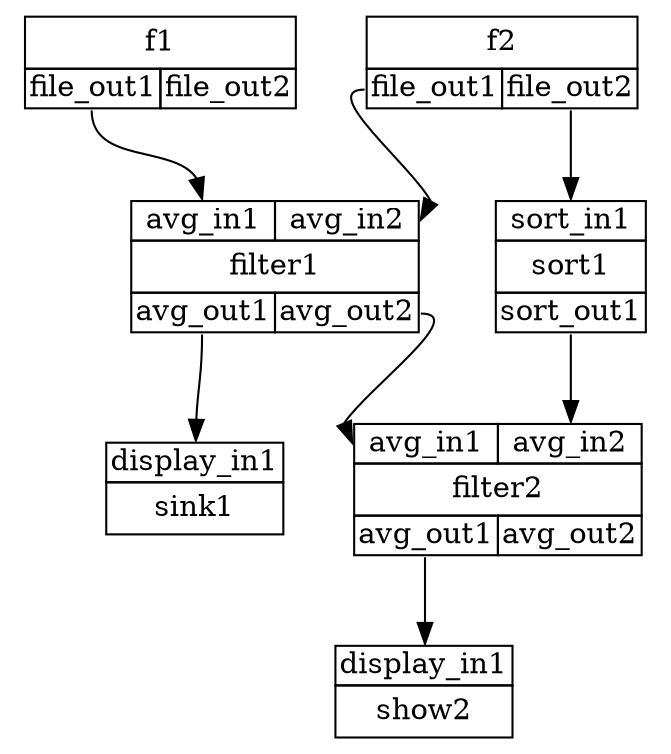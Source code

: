 digraph G {	
rankdir=TB
f1 [shape=plaintext 
label=
<<TABLE BORDER="0" CELLBORDER="0" CELLSPACING="0" CELLPADDING="0">
	<TR>
		<TD BORDER="1" CELLPADDING="4" COLOR="black">f1</TD>
	</TR>
	<TR>
		<TD BORDER="0">
			<TABLE BORDER="0" CELLBORDER="0" CELLSPACING="0" CELLPADDING="0">
				<TR>
				<TD PORT="file_out1" BORDER="1" CELLPADDING="1">file_out1</TD>
				<TD PORT="file_out2" BORDER="1" CELLPADDING="1">file_out2</TD>
				</TR>
			</TABLE>
		</TD>
	</TR>
</TABLE>>];
rankdir=TB
f2 [shape=plaintext 
label=
<<TABLE BORDER="0" CELLBORDER="0" CELLSPACING="0" CELLPADDING="0">
	<TR>
		<TD BORDER="1" CELLPADDING="4" COLOR="black">f2</TD>
	</TR>
	<TR>
		<TD BORDER="0">
			<TABLE BORDER="0" CELLBORDER="0" CELLSPACING="0" CELLPADDING="0">
				<TR>
				<TD PORT="file_out1" BORDER="1" CELLPADDING="1">file_out1</TD>
				<TD PORT="file_out2" BORDER="1" CELLPADDING="1">file_out2</TD>
				</TR>
			</TABLE>
		</TD>
	</TR>
</TABLE>>];
rankdir=TB
filter1 [shape=plaintext 
label=
<<TABLE BORDER="0" CELLBORDER="0" CELLSPACING="0" CELLPADDING="0">
	<TR>
		<TD BORDER="0">
			<TABLE BORDER="0" CELLBORDER="0" CELLSPACING="0" CELLPADDING="0">
				<TR>
				<TD PORT="avg_in1" BORDER="1" CELLPADDING="1">avg_in1</TD>
				<TD PORT="avg_in2" BORDER="1" CELLPADDING="1">avg_in2</TD>
				</TR>
			</TABLE>
		</TD>
	</TR>
	<TR>
		<TD BORDER="1" CELLPADDING="4" COLOR="black">filter1</TD>
	</TR>
	<TR>
		<TD BORDER="0">
			<TABLE BORDER="0" CELLBORDER="0" CELLSPACING="0" CELLPADDING="0">
				<TR>
				<TD PORT="avg_out1" BORDER="1" CELLPADDING="1">avg_out1</TD>
				<TD PORT="avg_out2" BORDER="1" CELLPADDING="1">avg_out2</TD>
				</TR>
			</TABLE>
		</TD>
	</TR>
</TABLE>>];
rankdir=TB
filter2 [shape=plaintext 
label=
<<TABLE BORDER="0" CELLBORDER="0" CELLSPACING="0" CELLPADDING="0">
	<TR>
		<TD BORDER="0">
			<TABLE BORDER="0" CELLBORDER="0" CELLSPACING="0" CELLPADDING="0">
				<TR>
				<TD PORT="avg_in1" BORDER="1" CELLPADDING="1">avg_in1</TD>
				<TD PORT="avg_in2" BORDER="1" CELLPADDING="1">avg_in2</TD>
				</TR>
			</TABLE>
		</TD>
	</TR>
	<TR>
		<TD BORDER="1" CELLPADDING="4" COLOR="black">filter2</TD>
	</TR>
	<TR>
		<TD BORDER="0">
			<TABLE BORDER="0" CELLBORDER="0" CELLSPACING="0" CELLPADDING="0">
				<TR>
				<TD PORT="avg_out1" BORDER="1" CELLPADDING="1">avg_out1</TD>
				<TD PORT="avg_out2" BORDER="1" CELLPADDING="1">avg_out2</TD>
				</TR>
			</TABLE>
		</TD>
	</TR>
</TABLE>>];
rankdir=TB
sort1 [shape=plaintext 
label=
<<TABLE BORDER="0" CELLBORDER="0" CELLSPACING="0" CELLPADDING="0">
	<TR>
		<TD BORDER="0">
			<TABLE BORDER="0" CELLBORDER="0" CELLSPACING="0" CELLPADDING="0">
				<TR>
				<TD PORT="sort_in1" BORDER="1" CELLPADDING="1">sort_in1</TD>
				</TR>
			</TABLE>
		</TD>
	</TR>
	<TR>
		<TD BORDER="1" CELLPADDING="4" COLOR="black">sort1</TD>
	</TR>
	<TR>
		<TD BORDER="0">
			<TABLE BORDER="0" CELLBORDER="0" CELLSPACING="0" CELLPADDING="0">
				<TR>
				<TD PORT="sort_out1" BORDER="1" CELLPADDING="1">sort_out1</TD>
				</TR>
			</TABLE>
		</TD>
	</TR>
</TABLE>>];
rankdir=TB
sink1 [shape=plaintext 
label=
<<TABLE BORDER="0" CELLBORDER="0" CELLSPACING="0" CELLPADDING="0">
	<TR>
		<TD BORDER="0">
			<TABLE BORDER="0" CELLBORDER="0" CELLSPACING="0" CELLPADDING="0">
				<TR>
				<TD PORT="display_in1" BORDER="1" CELLPADDING="1">display_in1</TD>
				</TR>
			</TABLE>
		</TD>
	</TR>
	<TR>
		<TD BORDER="1" CELLPADDING="4" COLOR="black">sink1</TD>
	</TR>
</TABLE>>];
rankdir=TB
show2 [shape=plaintext 
label=
<<TABLE BORDER="0" CELLBORDER="0" CELLSPACING="0" CELLPADDING="0">
	<TR>
		<TD BORDER="0">
			<TABLE BORDER="0" CELLBORDER="0" CELLSPACING="0" CELLPADDING="0">
				<TR>
				<TD PORT="display_in1" BORDER="1" CELLPADDING="1">display_in1</TD>
				</TR>
			</TABLE>
		</TD>
	</TR>
	<TR>
		<TD BORDER="1" CELLPADDING="4" COLOR="black">show2</TD>
	</TR>
</TABLE>>];
f1:file_out1 -> filter1:avg_in1 [style="", arrowhead="normal", color=black, headlabel=<>, fontsize=10, labelangle=45, labeldistance=2.0, labelfontcolor=black];
f2:file_out2 -> sort1:sort_in1 [style="", arrowhead="normal", color=black, headlabel=<>, fontsize=10, labelangle=45, labeldistance=2.0, labelfontcolor=black];
f2:file_out1 -> filter1:avg_in2 [style="", arrowhead="normal", color=black, headlabel=<>, fontsize=10, labelangle=45, labeldistance=2.0, labelfontcolor=black];
filter1:avg_out2 -> filter2:avg_in1 [style="", arrowhead="normal", color=black, headlabel=<>, fontsize=10, labelangle=45, labeldistance=2.0, labelfontcolor=black];
filter1:avg_out1 -> sink1:display_in1 [style="", arrowhead="normal", color=black, headlabel=<>, fontsize=10, labelangle=45, labeldistance=2.0, labelfontcolor=black];
filter2:avg_out1 -> show2:display_in1 [style="", arrowhead="normal", color=black, headlabel=<>, fontsize=10, labelangle=45, labeldistance=2.0, labelfontcolor=black];
sort1:sort_out1 -> filter2:avg_in2 [style="", arrowhead="normal", color=black, headlabel=<>, fontsize=10, labelangle=45, labeldistance=2.0, labelfontcolor=black];
}
